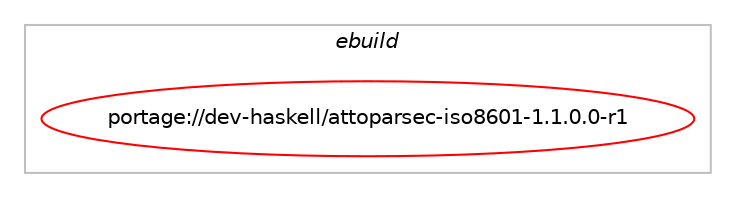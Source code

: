 digraph prolog {

# *************
# Graph options
# *************

newrank=true;
concentrate=true;
compound=true;
graph [rankdir=LR,fontname=Helvetica,fontsize=10,ranksep=1.5];#, ranksep=2.5, nodesep=0.2];
edge  [arrowhead=vee];
node  [fontname=Helvetica,fontsize=10];

# **********
# The ebuild
# **********

subgraph cluster_leftcol {
color=gray;
label=<<i>ebuild</i>>;
id [label="portage://dev-haskell/attoparsec-iso8601-1.1.0.0-r1", color=red, width=4, href="../dev-haskell/attoparsec-iso8601-1.1.0.0-r1.svg"];
}

# ****************
# The dependencies
# ****************

subgraph cluster_midcol {
color=gray;
label=<<i>dependencies</i>>;
subgraph cluster_compile {
fillcolor="#eeeeee";
style=filled;
label=<<i>compile</i>>;
# *** BEGIN UNKNOWN DEPENDENCY TYPE (TODO) ***
# id -> equal(any_of_group([all_of_group([package_dependency(portage://dev-haskell/attoparsec-iso8601-1.1.0.0-r1,install,no,dev-haskell,text,greaterequal,[1.2.3.0,,,1.2.3.0],[],[]),package_dependency(portage://dev-haskell/attoparsec-iso8601-1.1.0.0-r1,install,no,dev-haskell,text,smaller,[1.3.0.0,,,1.3.0.0],[],[])]),all_of_group([package_dependency(portage://dev-haskell/attoparsec-iso8601-1.1.0.0-r1,install,no,dev-haskell,text,greaterequal,[2.0,,,2.0],[],[]),package_dependency(portage://dev-haskell/attoparsec-iso8601-1.1.0.0-r1,install,no,dev-haskell,text,smaller,[2.1,,,2.1],[],[])])]))
# *** END UNKNOWN DEPENDENCY TYPE (TODO) ***

# *** BEGIN UNKNOWN DEPENDENCY TYPE (TODO) ***
# id -> equal(use_conditional_group(positive,hscolour,portage://dev-haskell/attoparsec-iso8601-1.1.0.0-r1,[package_dependency(portage://dev-haskell/attoparsec-iso8601-1.1.0.0-r1,install,no,dev-haskell,hscolour,none,[,,],[],[])]))
# *** END UNKNOWN DEPENDENCY TYPE (TODO) ***

# *** BEGIN UNKNOWN DEPENDENCY TYPE (TODO) ***
# id -> equal(package_dependency(portage://dev-haskell/attoparsec-iso8601-1.1.0.0-r1,install,no,dev-haskell,attoparsec,greaterequal,[0.14.2,,,0.14.2],any_same_slot,[use(optenable(profile),none)]))
# *** END UNKNOWN DEPENDENCY TYPE (TODO) ***

# *** BEGIN UNKNOWN DEPENDENCY TYPE (TODO) ***
# id -> equal(package_dependency(portage://dev-haskell/attoparsec-iso8601-1.1.0.0-r1,install,no,dev-haskell,attoparsec,smaller,[0.15,,,0.15],any_same_slot,[use(optenable(profile),none)]))
# *** END UNKNOWN DEPENDENCY TYPE (TODO) ***

# *** BEGIN UNKNOWN DEPENDENCY TYPE (TODO) ***
# id -> equal(package_dependency(portage://dev-haskell/attoparsec-iso8601-1.1.0.0-r1,install,no,dev-haskell,base-compat-batteries,greaterequal,[0.10.0,,,0.10.0],any_same_slot,[use(optenable(profile),none)]))
# *** END UNKNOWN DEPENDENCY TYPE (TODO) ***

# *** BEGIN UNKNOWN DEPENDENCY TYPE (TODO) ***
# id -> equal(package_dependency(portage://dev-haskell/attoparsec-iso8601-1.1.0.0-r1,install,no,dev-haskell,base-compat-batteries,smaller,[0.14,,,0.14],any_same_slot,[use(optenable(profile),none)]))
# *** END UNKNOWN DEPENDENCY TYPE (TODO) ***

# *** BEGIN UNKNOWN DEPENDENCY TYPE (TODO) ***
# id -> equal(package_dependency(portage://dev-haskell/attoparsec-iso8601-1.1.0.0-r1,install,no,dev-haskell,cabal,greaterequal,[3.0.0.0,,,3.0.0.0],[],[]))
# *** END UNKNOWN DEPENDENCY TYPE (TODO) ***

# *** BEGIN UNKNOWN DEPENDENCY TYPE (TODO) ***
# id -> equal(package_dependency(portage://dev-haskell/attoparsec-iso8601-1.1.0.0-r1,install,no,dev-haskell,text,none,[,,],any_same_slot,[use(optenable(profile),none)]))
# *** END UNKNOWN DEPENDENCY TYPE (TODO) ***

# *** BEGIN UNKNOWN DEPENDENCY TYPE (TODO) ***
# id -> equal(package_dependency(portage://dev-haskell/attoparsec-iso8601-1.1.0.0-r1,install,no,dev-haskell,time-compat,greaterequal,[1.9.4,,,1.9.4],any_same_slot,[use(optenable(profile),none)]))
# *** END UNKNOWN DEPENDENCY TYPE (TODO) ***

# *** BEGIN UNKNOWN DEPENDENCY TYPE (TODO) ***
# id -> equal(package_dependency(portage://dev-haskell/attoparsec-iso8601-1.1.0.0-r1,install,no,dev-haskell,time-compat,smaller,[1.10,,,1.10],any_same_slot,[use(optenable(profile),none)]))
# *** END UNKNOWN DEPENDENCY TYPE (TODO) ***

# *** BEGIN UNKNOWN DEPENDENCY TYPE (TODO) ***
# id -> equal(package_dependency(portage://dev-haskell/attoparsec-iso8601-1.1.0.0-r1,install,no,dev-lang,ghc,greaterequal,[8.8.1,,,8.8.1],any_same_slot,[]))
# *** END UNKNOWN DEPENDENCY TYPE (TODO) ***

}
subgraph cluster_compileandrun {
fillcolor="#eeeeee";
style=filled;
label=<<i>compile and run</i>>;
}
subgraph cluster_run {
fillcolor="#eeeeee";
style=filled;
label=<<i>run</i>>;
# *** BEGIN UNKNOWN DEPENDENCY TYPE (TODO) ***
# id -> equal(any_of_group([all_of_group([package_dependency(portage://dev-haskell/attoparsec-iso8601-1.1.0.0-r1,run,no,dev-haskell,text,greaterequal,[1.2.3.0,,,1.2.3.0],[],[]),package_dependency(portage://dev-haskell/attoparsec-iso8601-1.1.0.0-r1,run,no,dev-haskell,text,smaller,[1.3.0.0,,,1.3.0.0],[],[])]),all_of_group([package_dependency(portage://dev-haskell/attoparsec-iso8601-1.1.0.0-r1,run,no,dev-haskell,text,greaterequal,[2.0,,,2.0],[],[]),package_dependency(portage://dev-haskell/attoparsec-iso8601-1.1.0.0-r1,run,no,dev-haskell,text,smaller,[2.1,,,2.1],[],[])])]))
# *** END UNKNOWN DEPENDENCY TYPE (TODO) ***

# *** BEGIN UNKNOWN DEPENDENCY TYPE (TODO) ***
# id -> equal(package_dependency(portage://dev-haskell/attoparsec-iso8601-1.1.0.0-r1,run,no,dev-haskell,attoparsec,greaterequal,[0.14.2,,,0.14.2],any_same_slot,[use(optenable(profile),none)]))
# *** END UNKNOWN DEPENDENCY TYPE (TODO) ***

# *** BEGIN UNKNOWN DEPENDENCY TYPE (TODO) ***
# id -> equal(package_dependency(portage://dev-haskell/attoparsec-iso8601-1.1.0.0-r1,run,no,dev-haskell,attoparsec,smaller,[0.15,,,0.15],any_same_slot,[use(optenable(profile),none)]))
# *** END UNKNOWN DEPENDENCY TYPE (TODO) ***

# *** BEGIN UNKNOWN DEPENDENCY TYPE (TODO) ***
# id -> equal(package_dependency(portage://dev-haskell/attoparsec-iso8601-1.1.0.0-r1,run,no,dev-haskell,base-compat-batteries,greaterequal,[0.10.0,,,0.10.0],any_same_slot,[use(optenable(profile),none)]))
# *** END UNKNOWN DEPENDENCY TYPE (TODO) ***

# *** BEGIN UNKNOWN DEPENDENCY TYPE (TODO) ***
# id -> equal(package_dependency(portage://dev-haskell/attoparsec-iso8601-1.1.0.0-r1,run,no,dev-haskell,base-compat-batteries,smaller,[0.14,,,0.14],any_same_slot,[use(optenable(profile),none)]))
# *** END UNKNOWN DEPENDENCY TYPE (TODO) ***

# *** BEGIN UNKNOWN DEPENDENCY TYPE (TODO) ***
# id -> equal(package_dependency(portage://dev-haskell/attoparsec-iso8601-1.1.0.0-r1,run,no,dev-haskell,text,none,[,,],any_same_slot,[use(optenable(profile),none)]))
# *** END UNKNOWN DEPENDENCY TYPE (TODO) ***

# *** BEGIN UNKNOWN DEPENDENCY TYPE (TODO) ***
# id -> equal(package_dependency(portage://dev-haskell/attoparsec-iso8601-1.1.0.0-r1,run,no,dev-haskell,time-compat,greaterequal,[1.9.4,,,1.9.4],any_same_slot,[use(optenable(profile),none)]))
# *** END UNKNOWN DEPENDENCY TYPE (TODO) ***

# *** BEGIN UNKNOWN DEPENDENCY TYPE (TODO) ***
# id -> equal(package_dependency(portage://dev-haskell/attoparsec-iso8601-1.1.0.0-r1,run,no,dev-haskell,time-compat,smaller,[1.10,,,1.10],any_same_slot,[use(optenable(profile),none)]))
# *** END UNKNOWN DEPENDENCY TYPE (TODO) ***

# *** BEGIN UNKNOWN DEPENDENCY TYPE (TODO) ***
# id -> equal(package_dependency(portage://dev-haskell/attoparsec-iso8601-1.1.0.0-r1,run,no,dev-lang,ghc,greaterequal,[8.8.1,,,8.8.1],any_same_slot,[]))
# *** END UNKNOWN DEPENDENCY TYPE (TODO) ***

# *** BEGIN UNKNOWN DEPENDENCY TYPE (TODO) ***
# id -> equal(package_dependency(portage://dev-haskell/attoparsec-iso8601-1.1.0.0-r1,run,no,dev-lang,ghc,none,[,,],any_same_slot,[use(optenable(profile),none)]))
# *** END UNKNOWN DEPENDENCY TYPE (TODO) ***

}
}

# **************
# The candidates
# **************

subgraph cluster_choices {
rank=same;
color=gray;
label=<<i>candidates</i>>;

}

}
